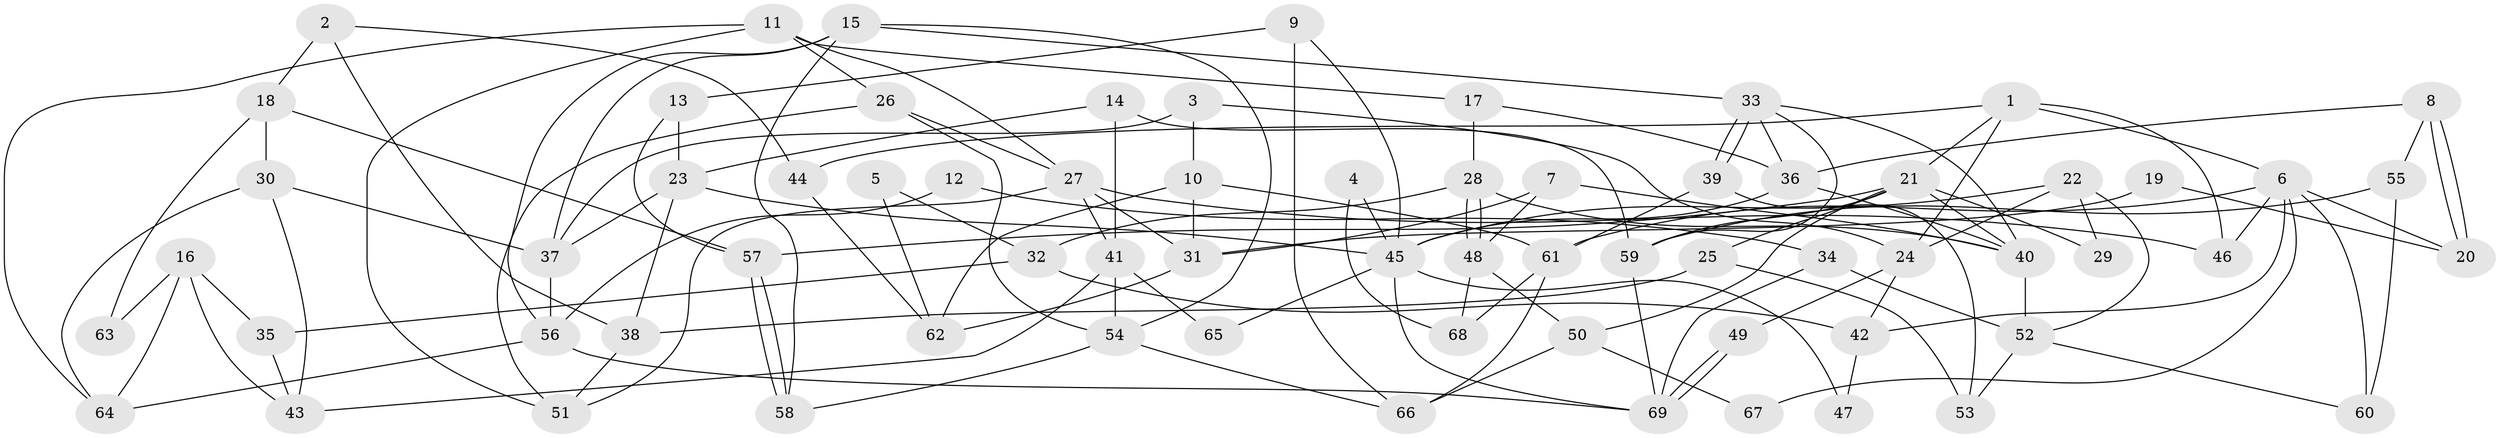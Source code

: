 // coarse degree distribution, {12: 0.023255813953488372, 6: 0.046511627906976744, 4: 0.23255813953488372, 8: 0.046511627906976744, 5: 0.11627906976744186, 3: 0.2558139534883721, 2: 0.18604651162790697, 7: 0.06976744186046512, 11: 0.023255813953488372}
// Generated by graph-tools (version 1.1) at 2025/50/03/04/25 22:50:50]
// undirected, 69 vertices, 138 edges
graph export_dot {
  node [color=gray90,style=filled];
  1;
  2;
  3;
  4;
  5;
  6;
  7;
  8;
  9;
  10;
  11;
  12;
  13;
  14;
  15;
  16;
  17;
  18;
  19;
  20;
  21;
  22;
  23;
  24;
  25;
  26;
  27;
  28;
  29;
  30;
  31;
  32;
  33;
  34;
  35;
  36;
  37;
  38;
  39;
  40;
  41;
  42;
  43;
  44;
  45;
  46;
  47;
  48;
  49;
  50;
  51;
  52;
  53;
  54;
  55;
  56;
  57;
  58;
  59;
  60;
  61;
  62;
  63;
  64;
  65;
  66;
  67;
  68;
  69;
  1 -- 6;
  1 -- 21;
  1 -- 24;
  1 -- 44;
  1 -- 46;
  2 -- 18;
  2 -- 44;
  2 -- 38;
  3 -- 37;
  3 -- 24;
  3 -- 10;
  4 -- 45;
  4 -- 68;
  5 -- 32;
  5 -- 62;
  6 -- 61;
  6 -- 46;
  6 -- 20;
  6 -- 42;
  6 -- 60;
  6 -- 67;
  7 -- 40;
  7 -- 31;
  7 -- 48;
  8 -- 20;
  8 -- 20;
  8 -- 36;
  8 -- 55;
  9 -- 66;
  9 -- 45;
  9 -- 13;
  10 -- 61;
  10 -- 31;
  10 -- 62;
  11 -- 27;
  11 -- 64;
  11 -- 17;
  11 -- 26;
  11 -- 51;
  12 -- 56;
  12 -- 34;
  13 -- 57;
  13 -- 23;
  14 -- 23;
  14 -- 41;
  14 -- 59;
  15 -- 58;
  15 -- 56;
  15 -- 33;
  15 -- 37;
  15 -- 54;
  16 -- 64;
  16 -- 43;
  16 -- 35;
  16 -- 63;
  17 -- 36;
  17 -- 28;
  18 -- 30;
  18 -- 57;
  18 -- 63;
  19 -- 31;
  19 -- 20;
  21 -- 40;
  21 -- 59;
  21 -- 25;
  21 -- 29;
  21 -- 50;
  21 -- 57;
  22 -- 52;
  22 -- 45;
  22 -- 24;
  22 -- 29;
  23 -- 45;
  23 -- 37;
  23 -- 38;
  24 -- 42;
  24 -- 49;
  25 -- 38;
  25 -- 53;
  26 -- 51;
  26 -- 27;
  26 -- 54;
  27 -- 51;
  27 -- 31;
  27 -- 41;
  27 -- 46;
  28 -- 48;
  28 -- 48;
  28 -- 32;
  28 -- 40;
  30 -- 37;
  30 -- 43;
  30 -- 64;
  31 -- 62;
  32 -- 42;
  32 -- 35;
  33 -- 39;
  33 -- 39;
  33 -- 36;
  33 -- 40;
  33 -- 59;
  34 -- 69;
  34 -- 52;
  35 -- 43;
  36 -- 40;
  36 -- 45;
  37 -- 56;
  38 -- 51;
  39 -- 53;
  39 -- 61;
  40 -- 52;
  41 -- 54;
  41 -- 43;
  41 -- 65;
  42 -- 47;
  44 -- 62;
  45 -- 69;
  45 -- 47;
  45 -- 65;
  48 -- 50;
  48 -- 68;
  49 -- 69;
  49 -- 69;
  50 -- 66;
  50 -- 67;
  52 -- 60;
  52 -- 53;
  54 -- 58;
  54 -- 66;
  55 -- 59;
  55 -- 60;
  56 -- 69;
  56 -- 64;
  57 -- 58;
  57 -- 58;
  59 -- 69;
  61 -- 66;
  61 -- 68;
}
